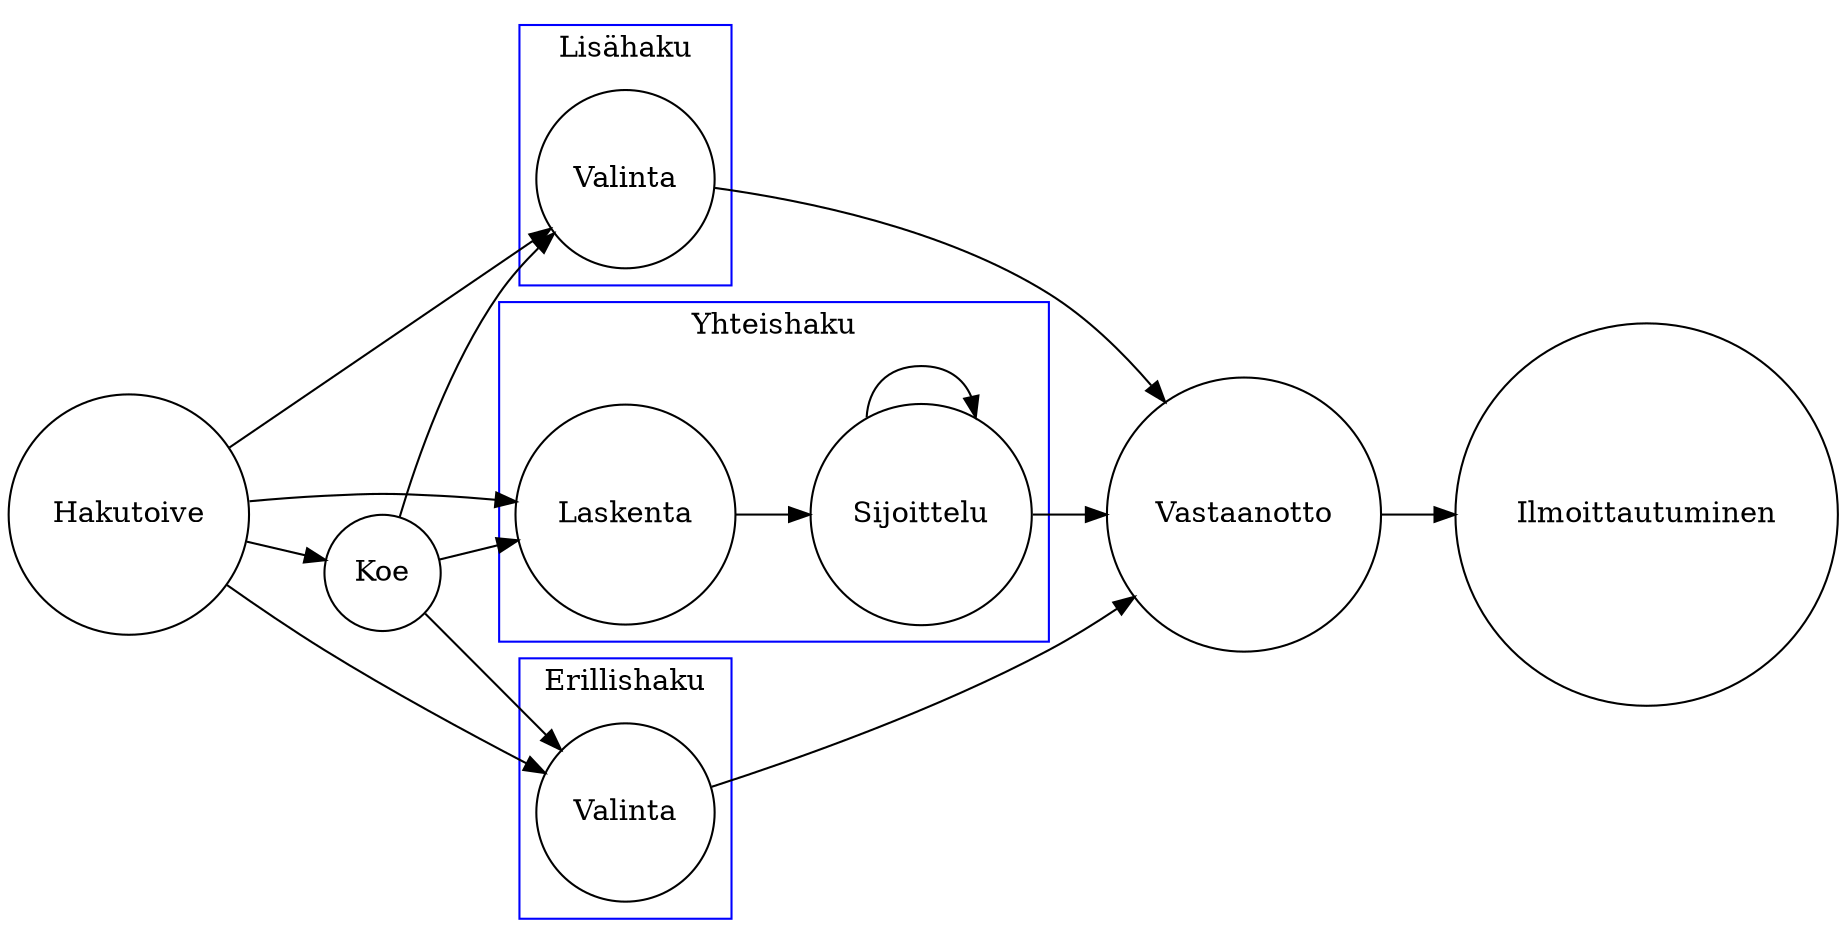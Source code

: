 digraph haku {
  rankdir=LR;
  node [shape = circle];
  Vastaanotto -> Ilmoittautuminen
  subgraph cluster_lisahaku {
      label="Lisähaku"
      color=blue
      VALINTA_y
  }
  subgraph cluster_erillishaku {
      label="Erillishaku"
      color=blue
      VALINTA_e
  }
  subgraph cluster_yhteishaku {
      label="Yhteishaku"
      color=blue
      Laskenta -> Sijoittelu
      Sijoittelu -> Sijoittelu
  }
  VALINTA_e -> Vastaanotto
  VALINTA_y -> Vastaanotto
  Sijoittelu -> Vastaanotto
  Hakutoive -> VALINTA_e
  Hakutoive -> VALINTA_y
  Hakutoive -> Laskenta
  Hakutoive -> Koe
  Koe -> Laskenta
  Koe -> VALINTA_e
  Koe -> VALINTA_y
  VALINTA_e[label="Valinta"]
  VALINTA_y[label="Valinta"]
}


